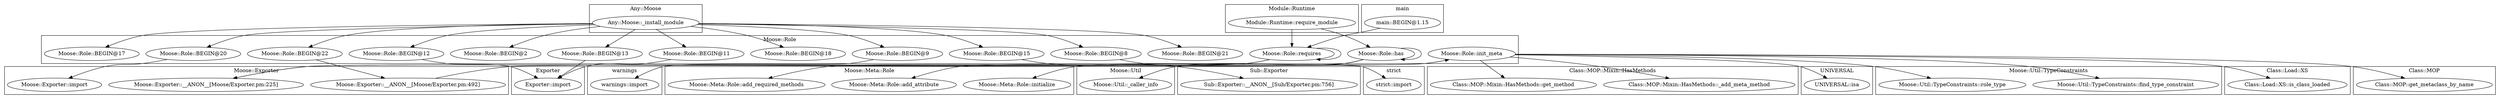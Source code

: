 digraph {
graph [overlap=false]
subgraph cluster_Class_MOP_Mixin_HasMethods {
	label="Class::MOP::Mixin::HasMethods";
	"Class::MOP::Mixin::HasMethods::_add_meta_method";
	"Class::MOP::Mixin::HasMethods::get_method";
}
subgraph cluster_Any_Moose {
	label="Any::Moose";
	"Any::Moose::_install_module";
}
subgraph cluster_UNIVERSAL {
	label="UNIVERSAL";
	"UNIVERSAL::isa";
}
subgraph cluster_Module_Runtime {
	label="Module::Runtime";
	"Module::Runtime::require_module";
}
subgraph cluster_Exporter {
	label="Exporter";
	"Exporter::import";
}
subgraph cluster_warnings {
	label="warnings";
	"warnings::import";
}
subgraph cluster_Moose_Exporter {
	label="Moose::Exporter";
	"Moose::Exporter::__ANON__[Moose/Exporter.pm:225]";
	"Moose::Exporter::__ANON__[Moose/Exporter.pm:492]";
	"Moose::Exporter::import";
}
subgraph cluster_Moose_Meta_Role {
	label="Moose::Meta::Role";
	"Moose::Meta::Role::add_required_methods";
	"Moose::Meta::Role::add_attribute";
	"Moose::Meta::Role::initialize";
}
subgraph cluster_Moose_Util_TypeConstraints {
	label="Moose::Util::TypeConstraints";
	"Moose::Util::TypeConstraints::find_type_constraint";
	"Moose::Util::TypeConstraints::role_type";
}
subgraph cluster_Sub_Exporter {
	label="Sub::Exporter";
	"Sub::Exporter::__ANON__[Sub/Exporter.pm:756]";
}
subgraph cluster_Class_Load_XS {
	label="Class::Load::XS";
	"Class::Load::XS::is_class_loaded";
}
subgraph cluster_Moose_Util {
	label="Moose::Util";
	"Moose::Util::_caller_info";
}
subgraph cluster_strict {
	label="strict";
	"strict::import";
}
subgraph cluster_Class_MOP {
	label="Class::MOP";
	"Class::MOP::get_metaclass_by_name";
}
subgraph cluster_Moose_Role {
	label="Moose::Role";
	"Moose::Role::BEGIN@22";
	"Moose::Role::BEGIN@13";
	"Moose::Role::BEGIN@2";
	"Moose::Role::BEGIN@11";
	"Moose::Role::BEGIN@9";
	"Moose::Role::BEGIN@12";
	"Moose::Role::BEGIN@20";
	"Moose::Role::BEGIN@17";
	"Moose::Role::BEGIN@21";
	"Moose::Role::has";
	"Moose::Role::BEGIN@18";
	"Moose::Role::BEGIN@15";
	"Moose::Role::BEGIN@8";
	"Moose::Role::init_meta";
	"Moose::Role::requires";
}
subgraph cluster_main {
	label="main";
	"main::BEGIN@1.15";
}
"Moose::Role::init_meta" -> "Moose::Util::TypeConstraints::role_type";
"Moose::Role::BEGIN@20" -> "Moose::Exporter::import";
"Moose::Role::BEGIN@12" -> "Exporter::import";
"Moose::Role::BEGIN@11" -> "Exporter::import";
"Moose::Role::BEGIN@13" -> "Exporter::import";
"Moose::Role::init_meta" -> "Moose::Util::TypeConstraints::find_type_constraint";
"Any::Moose::_install_module" -> "Moose::Role::BEGIN@12";
"Moose::Role::BEGIN@22" -> "Moose::Exporter::__ANON__[Moose/Exporter.pm:492]";
"Any::Moose::_install_module" -> "Moose::Role::BEGIN@9";
"Moose::Role::init_meta" -> "Class::Load::XS::is_class_loaded";
"Moose::Role::requires" -> "Moose::Meta::Role::add_required_methods";
"Moose::Role::BEGIN@9" -> "warnings::import";
"Moose::Role::has" -> "Moose::Exporter::__ANON__[Moose/Exporter.pm:225]";
"Moose::Role::requires" -> "Moose::Exporter::__ANON__[Moose/Exporter.pm:225]";
"Any::Moose::_install_module" -> "Moose::Role::BEGIN@8";
"Moose::Role::has" -> "Moose::Meta::Role::add_attribute";
"Any::Moose::_install_module" -> "Moose::Role::BEGIN@15";
"Moose::Role::BEGIN@8" -> "strict::import";
"Module::Runtime::require_module" -> "Moose::Role::requires";
"main::BEGIN@1.15" -> "Moose::Role::requires";
"Moose::Role::requires" -> "Moose::Role::requires";
"Any::Moose::_install_module" -> "Moose::Role::BEGIN@11";
"Any::Moose::_install_module" -> "Moose::Role::BEGIN@22";
"Moose::Role::has" -> "Moose::Util::_caller_info";
"Moose::Role::BEGIN@15" -> "Sub::Exporter::__ANON__[Sub/Exporter.pm:756]";
"Any::Moose::_install_module" -> "Moose::Role::BEGIN@2";
"Moose::Role::init_meta" -> "Class::MOP::Mixin::HasMethods::get_method";
"Any::Moose::_install_module" -> "Moose::Role::BEGIN@18";
"Moose::Role::init_meta" -> "Moose::Meta::Role::initialize";
"Any::Moose::_install_module" -> "Moose::Role::BEGIN@20";
"Any::Moose::_install_module" -> "Moose::Role::BEGIN@13";
"Moose::Role::init_meta" -> "Class::MOP::Mixin::HasMethods::_add_meta_method";
"Any::Moose::_install_module" -> "Moose::Role::BEGIN@17";
"Moose::Role::init_meta" -> "UNIVERSAL::isa";
"Module::Runtime::require_module" -> "Moose::Role::has";
"Moose::Role::has" -> "Moose::Role::has";
"Moose::Exporter::__ANON__[Moose/Exporter.pm:492]" -> "Moose::Role::init_meta";
"Moose::Role::init_meta" -> "Class::MOP::get_metaclass_by_name";
"Any::Moose::_install_module" -> "Moose::Role::BEGIN@21";
}
